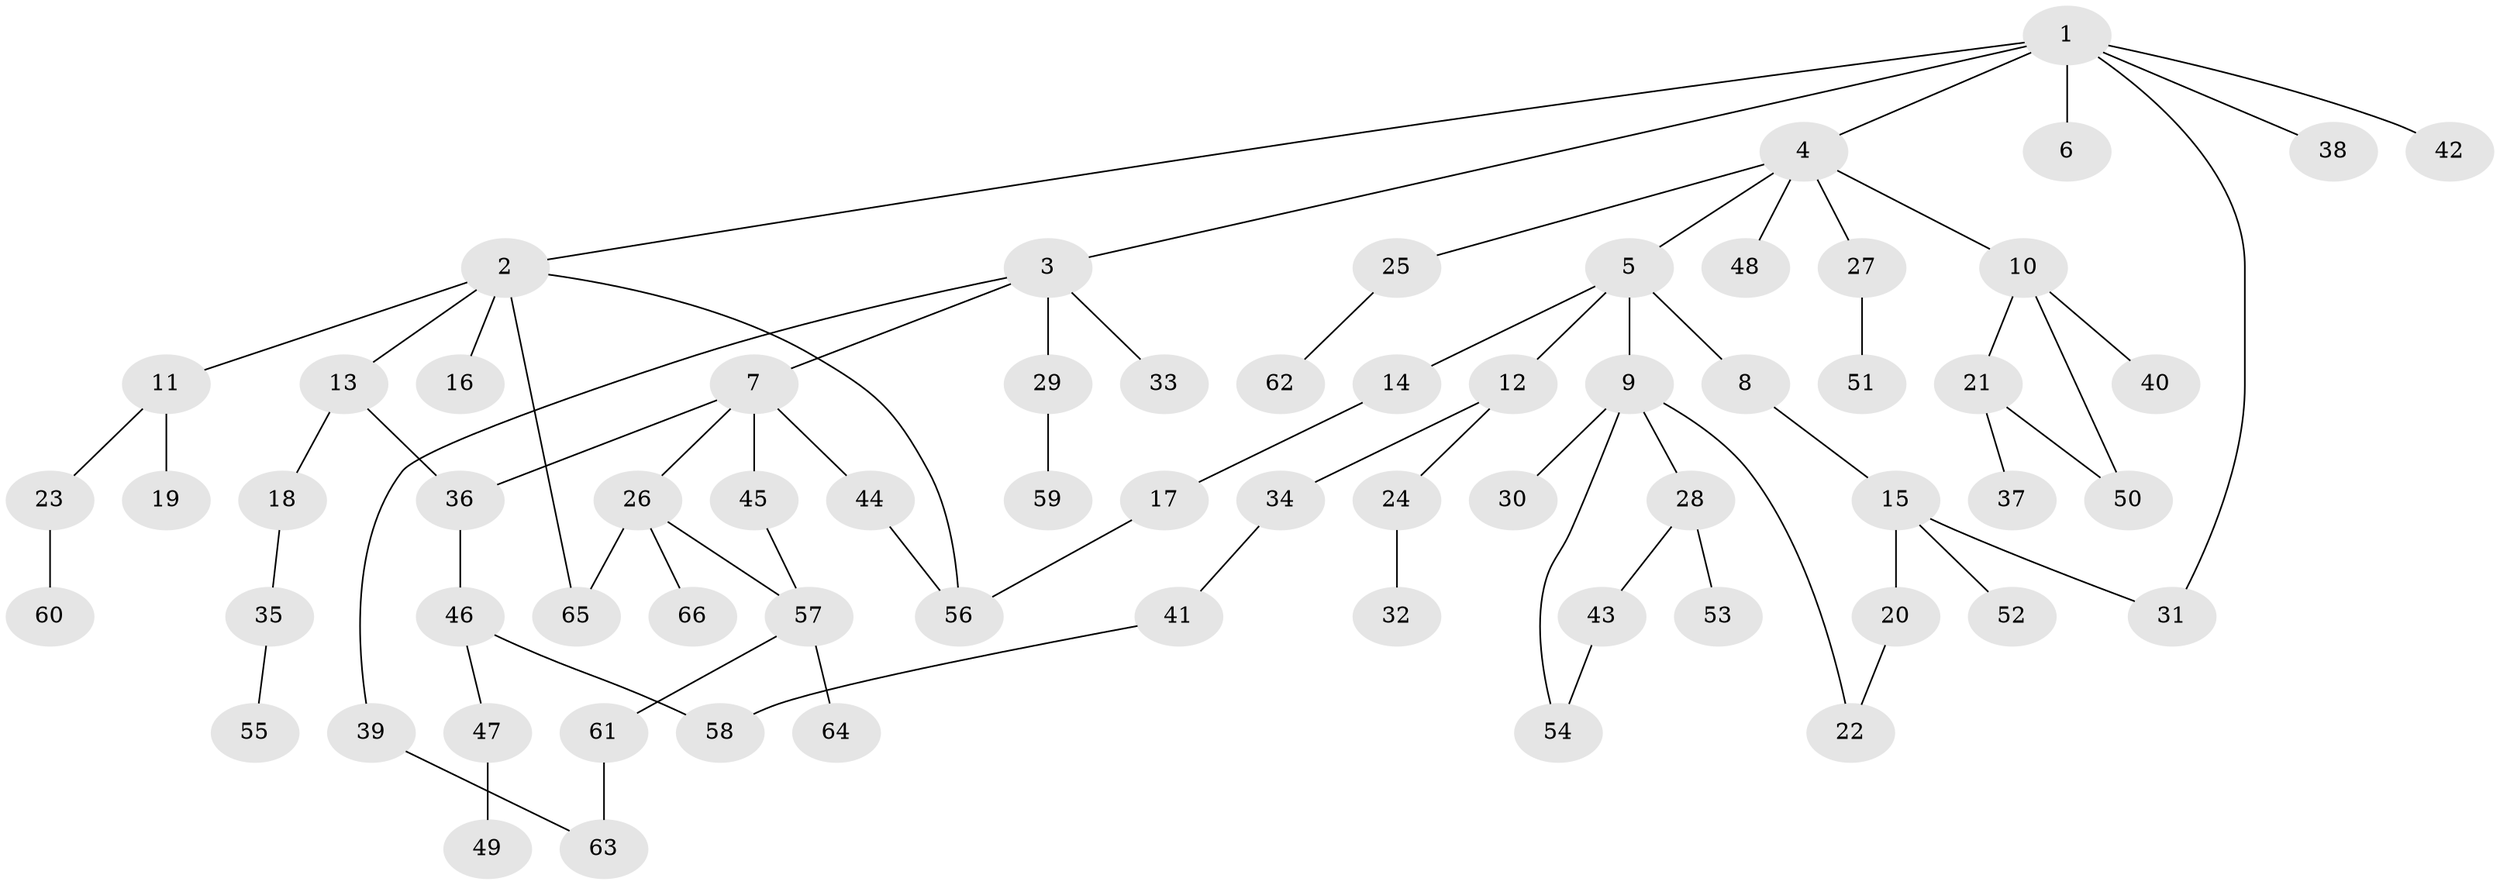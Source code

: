 // coarse degree distribution, {2: 0.358974358974359, 3: 0.10256410256410256, 5: 0.02564102564102564, 4: 0.05128205128205128, 1: 0.41025641025641024, 11: 0.02564102564102564, 8: 0.02564102564102564}
// Generated by graph-tools (version 1.1) at 2025/44/03/04/25 21:44:29]
// undirected, 66 vertices, 76 edges
graph export_dot {
graph [start="1"]
  node [color=gray90,style=filled];
  1;
  2;
  3;
  4;
  5;
  6;
  7;
  8;
  9;
  10;
  11;
  12;
  13;
  14;
  15;
  16;
  17;
  18;
  19;
  20;
  21;
  22;
  23;
  24;
  25;
  26;
  27;
  28;
  29;
  30;
  31;
  32;
  33;
  34;
  35;
  36;
  37;
  38;
  39;
  40;
  41;
  42;
  43;
  44;
  45;
  46;
  47;
  48;
  49;
  50;
  51;
  52;
  53;
  54;
  55;
  56;
  57;
  58;
  59;
  60;
  61;
  62;
  63;
  64;
  65;
  66;
  1 -- 2;
  1 -- 3;
  1 -- 4;
  1 -- 6;
  1 -- 38;
  1 -- 42;
  1 -- 31;
  2 -- 11;
  2 -- 13;
  2 -- 16;
  2 -- 56;
  2 -- 65;
  3 -- 7;
  3 -- 29;
  3 -- 33;
  3 -- 39;
  4 -- 5;
  4 -- 10;
  4 -- 25;
  4 -- 27;
  4 -- 48;
  5 -- 8;
  5 -- 9;
  5 -- 12;
  5 -- 14;
  7 -- 26;
  7 -- 36;
  7 -- 44;
  7 -- 45;
  8 -- 15;
  9 -- 28;
  9 -- 30;
  9 -- 54;
  9 -- 22;
  10 -- 21;
  10 -- 40;
  10 -- 50;
  11 -- 19;
  11 -- 23;
  12 -- 24;
  12 -- 34;
  13 -- 18;
  13 -- 36;
  14 -- 17;
  15 -- 20;
  15 -- 31;
  15 -- 52;
  17 -- 56;
  18 -- 35;
  20 -- 22;
  21 -- 37;
  21 -- 50;
  23 -- 60;
  24 -- 32;
  25 -- 62;
  26 -- 65;
  26 -- 66;
  26 -- 57;
  27 -- 51;
  28 -- 43;
  28 -- 53;
  29 -- 59;
  34 -- 41;
  35 -- 55;
  36 -- 46;
  39 -- 63;
  41 -- 58;
  43 -- 54;
  44 -- 56;
  45 -- 57;
  46 -- 47;
  46 -- 58;
  47 -- 49;
  57 -- 61;
  57 -- 64;
  61 -- 63;
}
